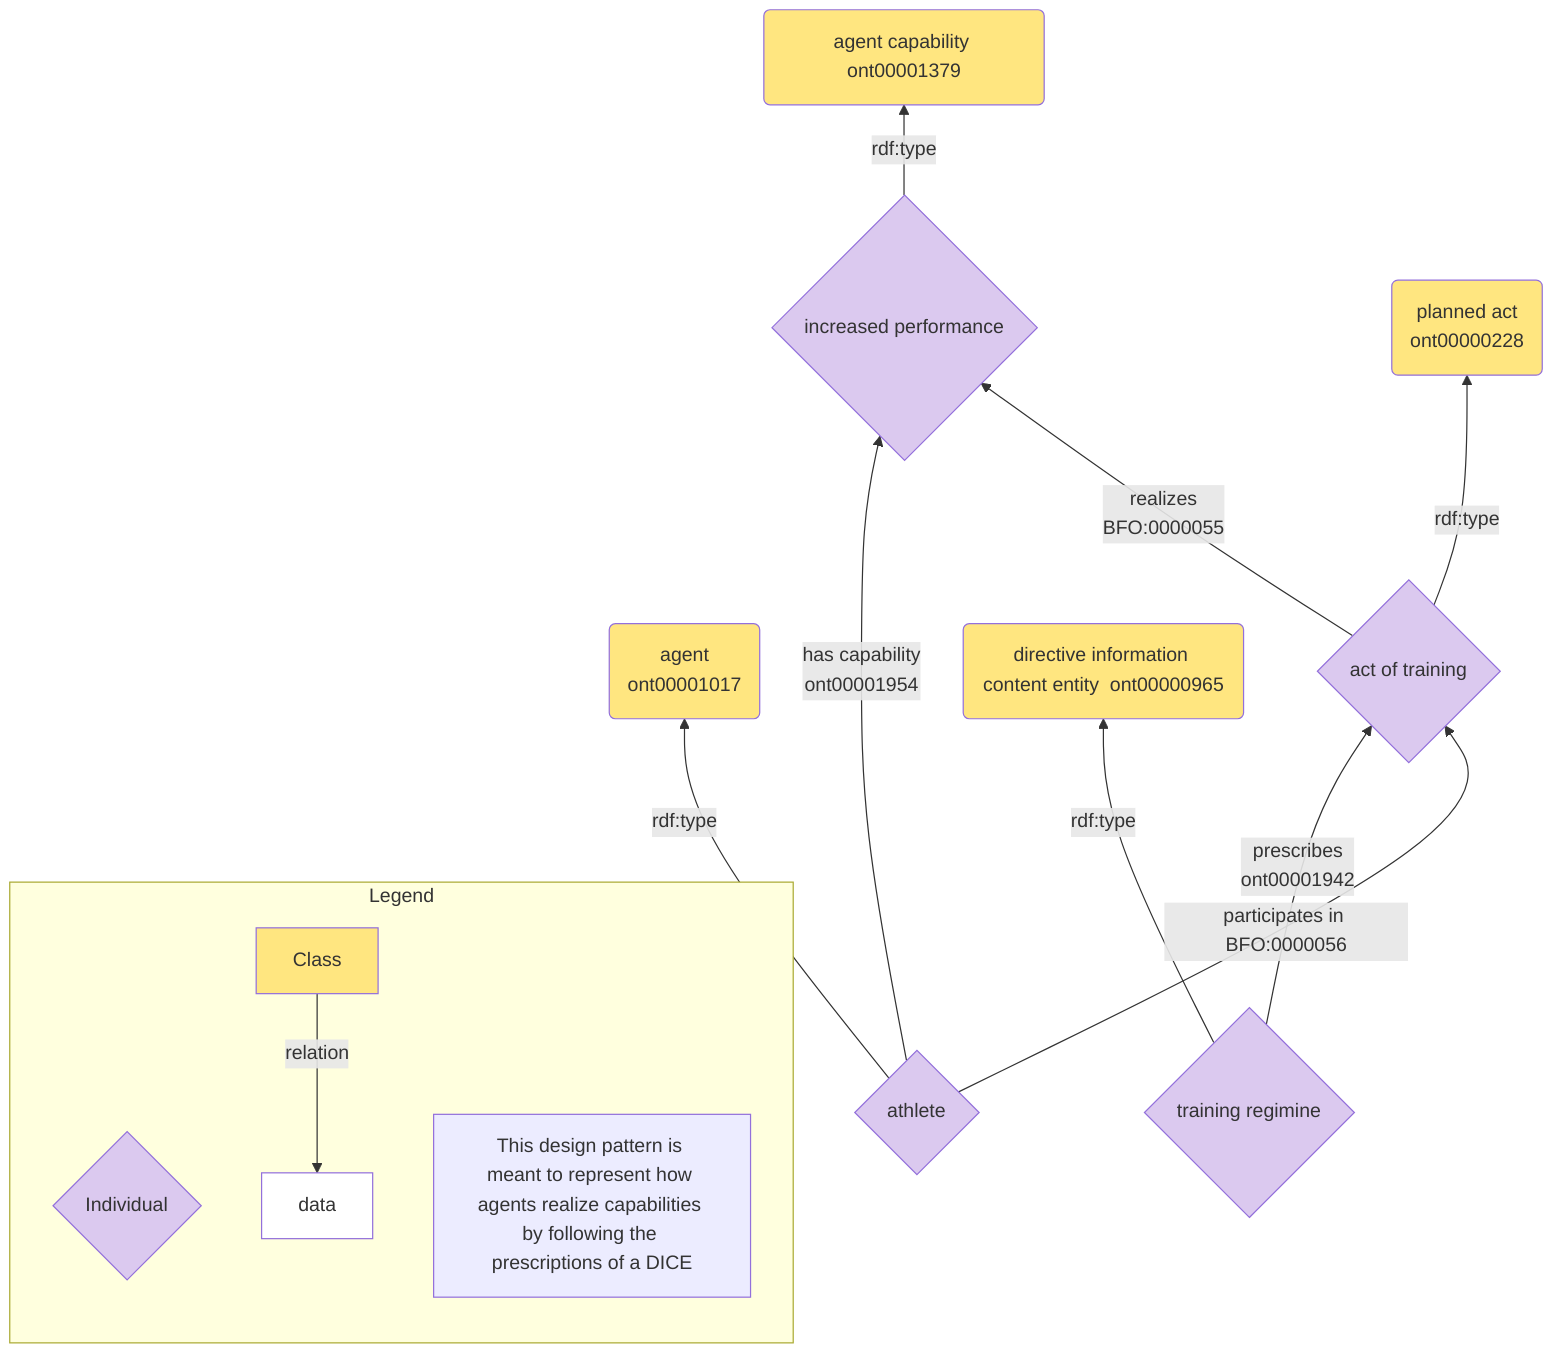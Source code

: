 flowchart BT
    id1{"athlete"} -- rdf:type --> id2("agent 
    ont00001017")
    id1 -- has capability 
    ont00001954 --> id3{"increased performance"}
    id3 -- rdf:type --> id4("agent capability ont00001379")
    id6{"act of training"} -- rdf:type --> id5("planned act
    ont00000228")
    id6 -- realizes 
    BFO:0000055 --> id3
    id8{"training regimine"} -- rdf:type --> id7("directive information content entity  ont00000965")
    id8 -- prescribes 
    ont00001942 --> id6
    id1 -- participates in BFO:0000056 --> id6
     id1:::Class_02
     id2:::Class_07
     id3:::Class_06
     id4:::Class_08
     id6:::Class_05
     id5:::Class_10
     id8:::Class_04
     id7:::Class_09
    classDef Class_02 fill:#dbc9ef
    classDef Class_04 fill:#dbc9ef
    classDef Class_05 fill:#dbc9ef
    classDef Class_06 fill:#dbc9ef
    classDef Class_07 fill:#ffe680
    classDef Class_08 fill:#ffe680
    classDef Class_09 fill:#ffe680
    classDef Class_10 fill:#ffe680

subgraph Legend
    AA{Individual}
    BB[Class]
    CC[data]
    BB --> |relation| CC
    DD[This design pattern is meant to represent how agents realize capabilities by following the prescriptions of a DICE]
    classDef yellow fill:#ffe680
classDef purple fill:#dbc9ef
classDef white fill:#ffffff
class BB yellow
class AA purple
class CC white
    end